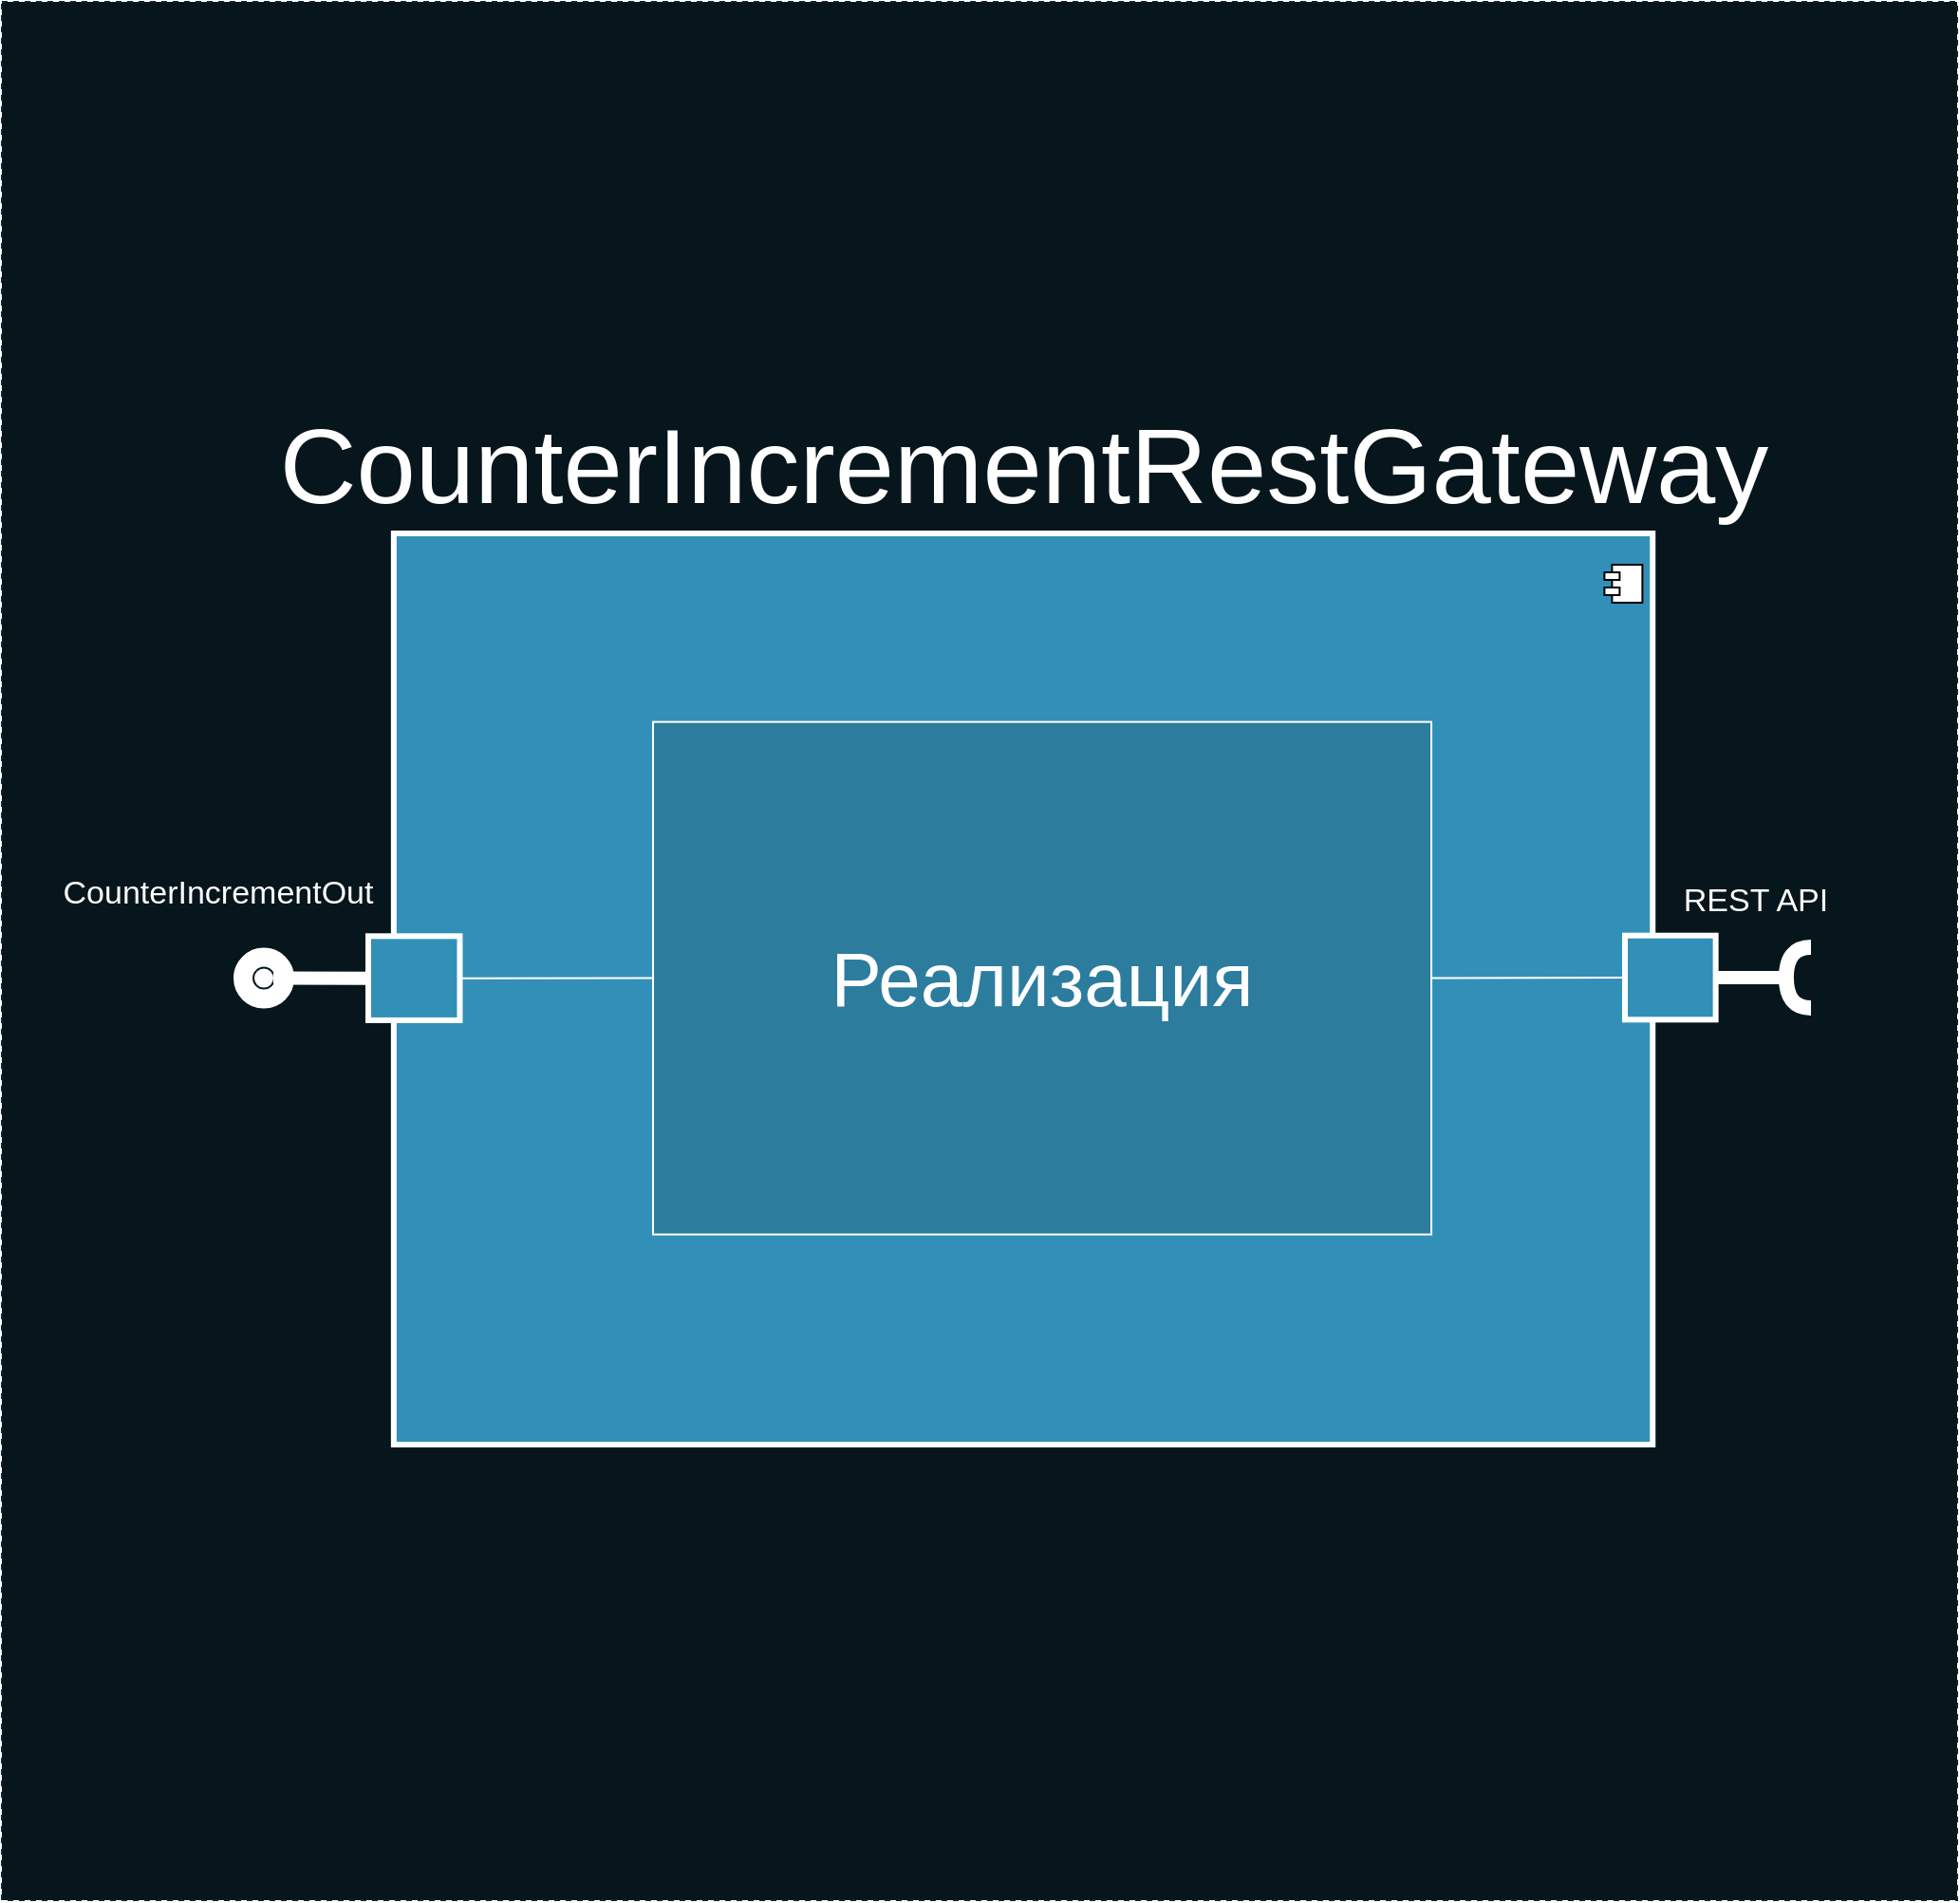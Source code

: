<mxfile version="13.2.4" type="device"><diagram name="Page-1" id="b5b7bab2-c9e2-2cf4-8b2a-24fd1a2a6d21"><mxGraphModel dx="4259" dy="2197" grid="1" gridSize="10" guides="1" tooltips="1" connect="1" arrows="1" fold="1" page="1" pageScale="1" pageWidth="827" pageHeight="1169" background="#ffffff" math="0" shadow="0"><root><mxCell id="0"/><mxCell id="1" parent="0"/><mxCell id="crDRbli0xWPwZ9U8P9Jx-28" value="" style="rounded=0;whiteSpace=wrap;html=1;fillColor=#07161C;fontSize=30;fontColor=#FFFFFF;strokeColor=#0C242E;dashed=1;" parent="1" vertex="1"><mxGeometry x="-2460" y="-500" width="1030" height="1000" as="geometry"/></mxCell><mxCell id="U6wea57SPDhQuYajFu8s-3" value="" style="group" parent="1" vertex="1" connectable="0"><mxGeometry x="-2337" y="-220" width="820" height="480" as="geometry"/></mxCell><mxCell id="WUQhIYBa5418pxO2Ay4J-3" value="" style="group" parent="U6wea57SPDhQuYajFu8s-3" vertex="1" connectable="0"><mxGeometry x="816.963" y="218.001" width="13.037" height="31.998" as="geometry"/></mxCell><mxCell id="WUQhIYBa5418pxO2Ay4J-1" value="" style="shape=requiredInterface;html=1;verticalLabelPosition=bottom;strokeColor=#FFFFFF;strokeWidth=8;fontSize=33;fontColor=#3CBBED;rotation=-180;" parent="WUQhIYBa5418pxO2Ay4J-3" vertex="1"><mxGeometry width="13.037" height="31.998" as="geometry"/></mxCell><mxCell id="U6wea57SPDhQuYajFu8s-2" value="" style="group" parent="U6wea57SPDhQuYajFu8s-3" vertex="1" connectable="0"><mxGeometry width="787.81" height="480" as="geometry"/></mxCell><mxCell id="6zHsUcergq1utXB0naxn-11" value="&lt;font style=&quot;font-size: 56px&quot;&gt;CounterIncrementRestGateway&lt;/font&gt;" style="html=1;dropTarget=0;strokeColor=#FFFFFF;strokeWidth=3;fillColor=#3290B8;fontSize=23;fontColor=#FFFFFF;labelPosition=center;verticalLabelPosition=top;align=center;verticalAlign=bottom;" parent="U6wea57SPDhQuYajFu8s-2" vertex="1"><mxGeometry x="83.434" width="663.176" height="480" as="geometry"/></mxCell><mxCell id="6zHsUcergq1utXB0naxn-12" value="" style="shape=component;jettyWidth=8;jettyHeight=4;" parent="6zHsUcergq1utXB0naxn-11" vertex="1"><mxGeometry x="1" width="20" height="20" relative="1" as="geometry"><mxPoint x="-25.41" y="16.56" as="offset"/></mxGeometry></mxCell><mxCell id="nEMtQPzapgCjAuKPO60t-1" value="&lt;span style=&quot;font-family: monospace ; font-size: 0px&quot;&gt;%3CmxGraphModel%3E%3Croot%3E%3CmxCell%20id%3D%220%22%2F%3E%3CmxCell%20id%3D%221%22%20parent%3D%220%22%2F%3E%3CmxCell%20id%3D%222%22%20value%3D%22%22%20style%3D%22rounded%3D0%3BorthogonalLoop%3D1%3BjettySize%3Dauto%3Bhtml%3D1%3BendArrow%3Dnone%3BendFill%3D0%3BfontSize%3D40%3BfontColor%3D%23FFFFFF%3BstrokeColor%3D%23FFFFFF%3BstrokeWidth%3D4%3BexitX%3D0%3BexitY%3D0.5%3BexitDx%3D0%3BexitDy%3D0%3B%22%20edge%3D%221%22%20parent%3D%221%22%3E%3CmxGeometry%20relative%3D%221%22%20as%3D%22geometry%22%3E%3CmxPoint%20x%3D%22-999.62%22%20y%3D%22171.66%22%20as%3D%22sourcePoint%22%2F%3E%3CmxPoint%20x%3D%22-1029%22%20y%3D%22172%22%20as%3D%22targetPoint%22%2F%3E%3C%2FmxGeometry%3E%3C%2FmxCell%3E%3C%2Froot%3E%3C%2FmxGraphModel%3E&lt;/span&gt;&lt;span style=&quot;font-family: monospace ; font-size: 0px&quot;&gt;%3CmxGraphModel%3E%3Croot%3E%3CmxCell%20id%3D%220%22%2F%3E%3CmxCell%20id%3D%221%22%20parent%3D%220%22%2F%3E%3CmxCell%20id%3D%222%22%20value%3D%22%22%20style%3D%22rounded%3D0%3BorthogonalLoop%3D1%3BjettySize%3Dauto%3Bhtml%3D1%3BendArrow%3Dnone%3BendFill%3D0%3BfontSize%3D40%3BfontColor%3D%23FFFFFF%3BstrokeColor%3D%23FFFFFF%3BstrokeWidth%3D4%3BexitX%3D0%3BexitY%3D0.5%3BexitDx%3D0%3BexitDy%3D0%3B%22%20edge%3D%221%22%20parent%3D%221%22%3E%3CmxGeometry%20relative%3D%221%22%20as%3D%22geometry%22%3E%3CmxPoint%20x%3D%22-999.62%22%20y%3D%22171.66%22%20as%3D%22sourcePoint%22%2F%3E%3CmxPoint%20x%3D%22-1029%22%20y%3D%22172%22%20as%3D%22targetPoint%22%2F%3E%3C%2FmxGeometry%3E%3C%2FmxCell%3E%3C%2Froot%3E%3C%2FmxGraphModel%3E&lt;/span&gt;" style="rounded=0;whiteSpace=wrap;html=1;fillColor=#3290B8;strokeColor=#FFFFFF;strokeWidth=3;" parent="U6wea57SPDhQuYajFu8s-2" vertex="1"><mxGeometry x="732" y="211.85" width="47.81" height="44.31" as="geometry"/></mxCell><mxCell id="tXMVsCFoQF1KZuXmmmwA-18" value="" style="ellipse;whiteSpace=wrap;html=1;fontFamily=Helvetica;fontSize=12;fontColor=#FFFFFF;align=center;strokeColor=#FFFFFF;fillColor=#ffffff;points=[];aspect=fixed;resizable=0;strokeWidth=22;" parent="U6wea57SPDhQuYajFu8s-2" vertex="1"><mxGeometry x="10" y="229.311" width="10" height="10" as="geometry"/></mxCell><mxCell id="nEMtQPzapgCjAuKPO60t-6" value="&lt;span style=&quot;font-family: monospace ; font-size: 0px&quot;&gt;%3CmxGraphModel%3E%3Croot%3E%3CmxCell%20id%3D%220%22%2F%3E%3CmxCell%20id%3D%221%22%20parent%3D%220%22%2F%3E%3CmxCell%20id%3D%222%22%20value%3D%22%22%20style%3D%22rounded%3D0%3BorthogonalLoop%3D1%3BjettySize%3Dauto%3Bhtml%3D1%3BendArrow%3Dnone%3BendFill%3D0%3BfontSize%3D40%3BfontColor%3D%23FFFFFF%3BstrokeColor%3D%23FFFFFF%3BstrokeWidth%3D4%3BexitX%3D0%3BexitY%3D0.5%3BexitDx%3D0%3BexitDy%3D0%3B%22%20edge%3D%221%22%20parent%3D%221%22%3E%3CmxGeometry%20relative%3D%221%22%20as%3D%22geometry%22%3E%3CmxPoint%20x%3D%22-999.62%22%20y%3D%22171.66%22%20as%3D%22sourcePoint%22%2F%3E%3CmxPoint%20x%3D%22-1029%22%20y%3D%22172%22%20as%3D%22targetPoint%22%2F%3E%3C%2FmxGeometry%3E%3C%2FmxCell%3E%3C%2Froot%3E%3C%2FmxGraphModel%3E&lt;/span&gt;&lt;span style=&quot;font-family: monospace ; font-size: 0px&quot;&gt;%3CmxGraphModel%3E%3Croot%3E%3CmxCell%20id%3D%220%22%2F%3E%3CmxCell%20id%3D%221%22%20parent%3D%220%22%2F%3E%3CmxCell%20id%3D%222%22%20value%3D%22%22%20style%3D%22rounded%3D0%3BorthogonalLoop%3D1%3BjettySize%3Dauto%3Bhtml%3D1%3BendArrow%3Dnone%3BendFill%3D0%3BfontSize%3D40%3BfontColor%3D%23FFFFFF%3BstrokeColor%3D%23FFFFFF%3BstrokeWidth%3D4%3BexitX%3D0%3BexitY%3D0.5%3BexitDx%3D0%3BexitDy%3D0%3B%22%20edge%3D%221%22%20parent%3D%221%22%3E%3CmxGeometry%20relative%3D%221%22%20as%3D%22geometry%22%3E%3CmxPoint%20x%3D%22-999.62%22%20y%3D%22171.66%22%20as%3D%22sourcePoint%22%2F%3E%3CmxPoint%20x%3D%22-1029%22%20y%3D%22172%22%20as%3D%22targetPoint%22%2F%3E%3C%2FmxGeometry%3E%3C%2FmxCell%3E%3C%2Froot%3E%3C%2FmxGraphModel%3E&lt;/span&gt;" style="rounded=0;whiteSpace=wrap;html=1;fillColor=#3290B8;strokeColor=#FFFFFF;strokeWidth=3;" parent="U6wea57SPDhQuYajFu8s-2" vertex="1"><mxGeometry x="70" y="212.16" width="48.23" height="44.31" as="geometry"/></mxCell><mxCell id="tXMVsCFoQF1KZuXmmmwA-16" value="" style="rounded=0;orthogonalLoop=1;jettySize=auto;html=1;endArrow=none;endFill=0;fontSize=40;fontColor=#FFFFFF;strokeColor=#FFFFFF;strokeWidth=7;exitX=0;exitY=0.5;exitDx=0;exitDy=0;" parent="U6wea57SPDhQuYajFu8s-2" source="nEMtQPzapgCjAuKPO60t-6" target="tXMVsCFoQF1KZuXmmmwA-18" edge="1"><mxGeometry relative="1" as="geometry"><mxPoint x="-1659.984" y="107.313" as="sourcePoint"/><mxPoint x="-1549.173" y="107.313" as="targetPoint"/></mxGeometry></mxCell><mxCell id="U6wea57SPDhQuYajFu8s-9" value="&lt;font color=&quot;#ffffff&quot; style=&quot;font-size: 40px&quot;&gt;Реализация&lt;/font&gt;" style="rounded=0;whiteSpace=wrap;html=1;strokeColor=#FFFFFF;fillColor=#2C7C9E;" parent="U6wea57SPDhQuYajFu8s-2" vertex="1"><mxGeometry x="220.02" y="99.31" width="410" height="270" as="geometry"/></mxCell><mxCell id="U6wea57SPDhQuYajFu8s-14" value="" style="endArrow=none;html=1;strokeColor=#FFFFFF;fontSize=20;endFill=0;strokeWidth=1;exitX=1;exitY=0.5;exitDx=0;exitDy=0;entryX=0;entryY=0.5;entryDx=0;entryDy=0;" parent="U6wea57SPDhQuYajFu8s-2" source="nEMtQPzapgCjAuKPO60t-6" target="U6wea57SPDhQuYajFu8s-9" edge="1"><mxGeometry width="50" height="50" relative="1" as="geometry"><mxPoint x="143" y="233" as="sourcePoint"/><mxPoint x="213" y="233.23" as="targetPoint"/></mxGeometry></mxCell><mxCell id="0n5viSVt1kQrQmYZSNza-1" value="" style="endArrow=none;html=1;strokeColor=#FFFFFF;fontSize=20;endFill=0;strokeWidth=1;exitX=1;exitY=0.5;exitDx=0;exitDy=0;entryX=0;entryY=0.5;entryDx=0;entryDy=0;" parent="U6wea57SPDhQuYajFu8s-2" source="U6wea57SPDhQuYajFu8s-9" target="nEMtQPzapgCjAuKPO60t-1" edge="1"><mxGeometry width="50" height="50" relative="1" as="geometry"><mxPoint x="128.23" y="244.315" as="sourcePoint"/><mxPoint x="230.02" y="244.31" as="targetPoint"/></mxGeometry></mxCell><mxCell id="WUQhIYBa5418pxO2Ay4J-2" value="" style="rounded=0;orthogonalLoop=1;jettySize=auto;html=1;endArrow=none;endFill=0;fontSize=40;fontColor=#FFFFFF;strokeColor=#FFFFFF;strokeWidth=7;exitX=1;exitY=0.5;exitDx=0;exitDy=0;exitPerimeter=0;entryX=1;entryY=0.5;entryDx=0;entryDy=0;" parent="U6wea57SPDhQuYajFu8s-3" source="WUQhIYBa5418pxO2Ay4J-1" target="nEMtQPzapgCjAuKPO60t-1" edge="1"><mxGeometry relative="1" as="geometry"><mxPoint x="99.952" y="242.001" as="sourcePoint"/><mxPoint x="793.956" y="234.002" as="targetPoint"/></mxGeometry></mxCell><mxCell id="U6wea57SPDhQuYajFu8s-8" value="&lt;font color=&quot;#ffffff&quot; style=&quot;font-size: 17px&quot;&gt;REST API&lt;/font&gt;" style="text;html=1;strokeColor=none;fillColor=none;align=center;verticalAlign=middle;whiteSpace=wrap;rounded=0;fontSize=17;" parent="1" vertex="1"><mxGeometry x="-1582" y="-36" width="92" height="20" as="geometry"/></mxCell><mxCell id="U6wea57SPDhQuYajFu8s-11" value="&lt;font color=&quot;#ffffff&quot; style=&quot;font-size: 17px&quot;&gt;CounterIncrementOut&lt;/font&gt;" style="text;html=1;strokeColor=none;fillColor=none;align=center;verticalAlign=middle;whiteSpace=wrap;rounded=0;fontSize=17;" parent="1" vertex="1"><mxGeometry x="-2412" y="-40" width="132" height="20" as="geometry"/></mxCell></root></mxGraphModel></diagram></mxfile>